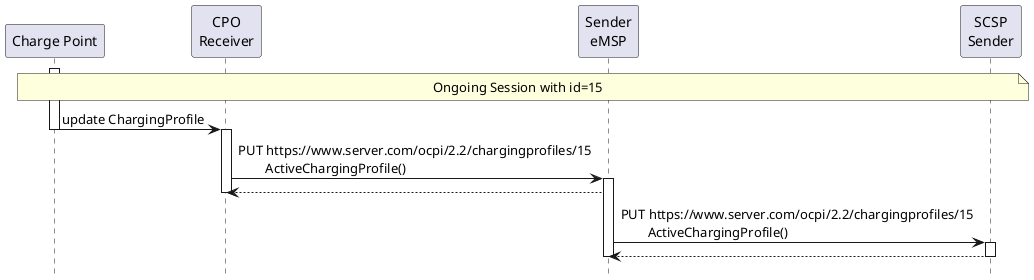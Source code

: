 @startuml
hide footbox

participant "Charge Point" as CP
participant "CPO\nReceiver" as CPO
participant "Sender\neMSP" as eMSP
participant "SCSP\nSender" as SCSP

NOTE over SCSP, CP: Ongoing Session with id=15

activate CP
CP   ->  CPO:  update ChargingProfile
deactivate CP
activate CPO
CPO  ->  eMSP: PUT https://www.server.com/ocpi/2.2/chargingprofiles/15\n        ActiveChargingProfile()
activate eMSP
eMSP --> CPO
deactivate CPO
eMSP  ->  SCSP: PUT https://www.server.com/ocpi/2.2/chargingprofiles/15\n        ActiveChargingProfile()
activate SCSP
SCSP --> eMSP
deactivate eMSP
deactivate SCSP

@enduml
